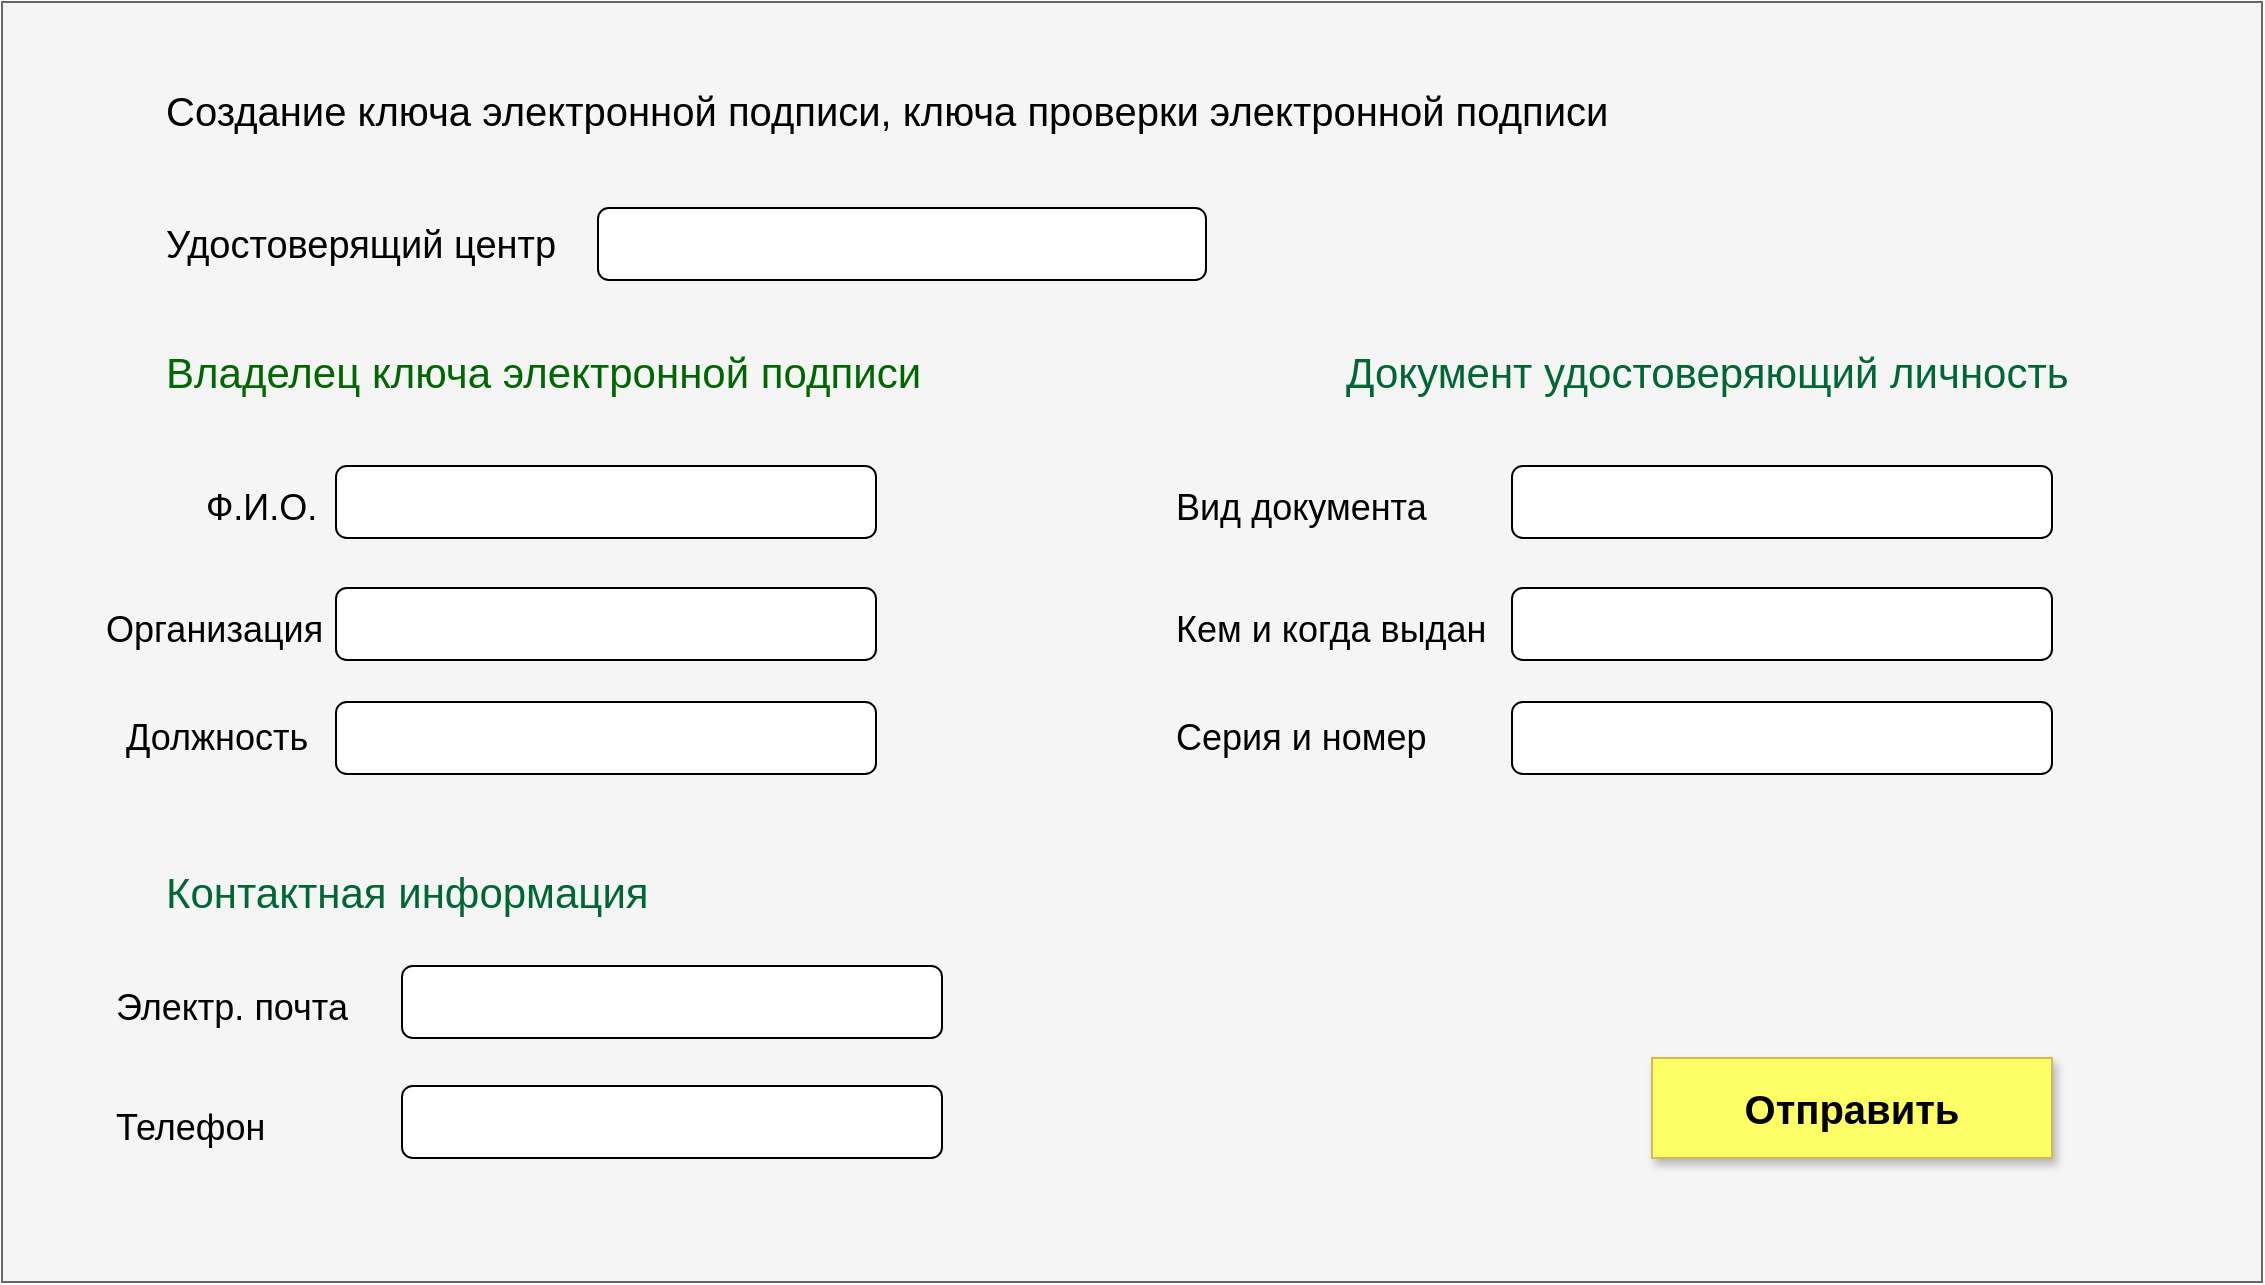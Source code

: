 <mxfile version="10.6.3" type="github"><diagram id="nLGZDEDbWUDTZdDNZIfN" name="Page-1"><mxGraphModel dx="790" dy="651" grid="1" gridSize="10" guides="1" tooltips="1" connect="1" arrows="1" fold="1" page="1" pageScale="1" pageWidth="827" pageHeight="1169" math="0" shadow="0"><root><mxCell id="0"/><mxCell id="1" parent="0"/><mxCell id="xSy0qXQIVPlLvnOJ2axo-2" value="" style="rounded=1;whiteSpace=wrap;html=1;fillColor=#f5f5f5;strokeColor=#666666;arcSize=0;fontColor=#333333;" vertex="1" parent="1"><mxGeometry x="110" width="1130" height="640" as="geometry"/></mxCell><mxCell id="xSy0qXQIVPlLvnOJ2axo-3" value="&lt;span style=&quot;font-size: 20px&quot;&gt;Создание ключа электронной подписи, ключа проверки электронной подписи&lt;/span&gt;&lt;br&gt;" style="text;html=1;resizable=0;points=[];autosize=1;align=left;verticalAlign=top;spacingTop=-4;" vertex="1" parent="1"><mxGeometry x="190" y="40" width="740" height="20" as="geometry"/></mxCell><mxCell id="xSy0qXQIVPlLvnOJ2axo-4" value="&lt;font style=&quot;font-size: 20px&quot;&gt;&lt;b&gt;Отправить&lt;/b&gt;&lt;/font&gt;" style="rounded=1;whiteSpace=wrap;html=1;fillColor=#FFFF66;strokeColor=#d6b656;shadow=1;arcSize=0;" vertex="1" parent="1"><mxGeometry x="935" y="528" width="200" height="50" as="geometry"/></mxCell><mxCell id="xSy0qXQIVPlLvnOJ2axo-5" value="" style="rounded=1;whiteSpace=wrap;html=1;" vertex="1" parent="1"><mxGeometry x="277" y="232" width="270" height="36" as="geometry"/></mxCell><mxCell id="xSy0qXQIVPlLvnOJ2axo-6" value="&lt;span style=&quot;font-size: 19px&quot;&gt;Удостоверящий центр&lt;/span&gt;" style="text;html=1;resizable=0;points=[];autosize=1;align=left;verticalAlign=top;spacingTop=-4;" vertex="1" parent="1"><mxGeometry x="190" y="108" width="210" height="20" as="geometry"/></mxCell><mxCell id="xSy0qXQIVPlLvnOJ2axo-14" value="" style="rounded=1;whiteSpace=wrap;html=1;" vertex="1" parent="1"><mxGeometry x="408" y="103" width="304" height="36" as="geometry"/></mxCell><mxCell id="xSy0qXQIVPlLvnOJ2axo-16" value="&lt;font style=&quot;font-size: 21px&quot; color=&quot;#006600&quot;&gt;Владелец ключа электронной подписи&lt;/font&gt;" style="text;html=1;resizable=0;points=[];autosize=1;align=left;verticalAlign=top;spacingTop=-4;" vertex="1" parent="1"><mxGeometry x="190" y="170" width="390" height="20" as="geometry"/></mxCell><mxCell id="xSy0qXQIVPlLvnOJ2axo-17" value="&lt;font style=&quot;font-size: 18px&quot;&gt;Ф.И.О.&lt;/font&gt;" style="text;html=1;resizable=0;points=[];autosize=1;align=left;verticalAlign=top;spacingTop=-4;" vertex="1" parent="1"><mxGeometry x="210" y="240" width="70" height="20" as="geometry"/></mxCell><mxCell id="xSy0qXQIVPlLvnOJ2axo-18" value="&lt;span style=&quot;font-size: 18px&quot;&gt;Организация&lt;/span&gt;" style="text;html=1;resizable=0;points=[];autosize=1;align=left;verticalAlign=top;spacingTop=-4;" vertex="1" parent="1"><mxGeometry x="160" y="301" width="120" height="20" as="geometry"/></mxCell><mxCell id="xSy0qXQIVPlLvnOJ2axo-19" value="&lt;font style=&quot;font-size: 18px&quot;&gt;Должность&lt;/font&gt;" style="text;html=1;resizable=0;points=[];autosize=1;align=left;verticalAlign=top;spacingTop=-4;" vertex="1" parent="1"><mxGeometry x="170" y="355" width="110" height="20" as="geometry"/></mxCell><mxCell id="xSy0qXQIVPlLvnOJ2axo-20" value="" style="rounded=1;whiteSpace=wrap;html=1;" vertex="1" parent="1"><mxGeometry x="277" y="350" width="270" height="36" as="geometry"/></mxCell><mxCell id="xSy0qXQIVPlLvnOJ2axo-21" value="" style="rounded=1;whiteSpace=wrap;html=1;" vertex="1" parent="1"><mxGeometry x="277" y="293" width="270" height="36" as="geometry"/></mxCell><mxCell id="xSy0qXQIVPlLvnOJ2axo-24" value="&lt;font style=&quot;font-size: 21px&quot; color=&quot;#006633&quot;&gt;Документ удостоверяющий личность&lt;/font&gt;" style="text;html=1;resizable=0;points=[];autosize=1;align=left;verticalAlign=top;spacingTop=-4;" vertex="1" parent="1"><mxGeometry x="780" y="170" width="380" height="20" as="geometry"/></mxCell><mxCell id="xSy0qXQIVPlLvnOJ2axo-25" value="&lt;font style=&quot;font-size: 18px&quot;&gt;Вид документа&lt;/font&gt;" style="text;html=1;resizable=0;points=[];autosize=1;align=left;verticalAlign=top;spacingTop=-4;" vertex="1" parent="1"><mxGeometry x="695" y="240" width="140" height="20" as="geometry"/></mxCell><mxCell id="xSy0qXQIVPlLvnOJ2axo-26" value="&lt;font style=&quot;font-size: 18px&quot;&gt;Серия и номер&lt;/font&gt;" style="text;html=1;resizable=0;points=[];autosize=1;align=left;verticalAlign=top;spacingTop=-4;" vertex="1" parent="1"><mxGeometry x="695" y="355" width="140" height="20" as="geometry"/></mxCell><mxCell id="xSy0qXQIVPlLvnOJ2axo-27" value="&lt;font style=&quot;font-size: 18px&quot;&gt;Кем и когда выдан&lt;/font&gt;" style="text;html=1;resizable=0;points=[];autosize=1;align=left;verticalAlign=top;spacingTop=-4;" vertex="1" parent="1"><mxGeometry x="695" y="301" width="170" height="20" as="geometry"/></mxCell><mxCell id="xSy0qXQIVPlLvnOJ2axo-29" value="" style="rounded=1;whiteSpace=wrap;html=1;" vertex="1" parent="1"><mxGeometry x="865" y="232" width="270" height="36" as="geometry"/></mxCell><mxCell id="xSy0qXQIVPlLvnOJ2axo-30" value="" style="rounded=1;whiteSpace=wrap;html=1;" vertex="1" parent="1"><mxGeometry x="865" y="293" width="270" height="36" as="geometry"/></mxCell><mxCell id="xSy0qXQIVPlLvnOJ2axo-31" value="" style="rounded=1;whiteSpace=wrap;html=1;" vertex="1" parent="1"><mxGeometry x="865" y="350" width="270" height="36" as="geometry"/></mxCell><mxCell id="xSy0qXQIVPlLvnOJ2axo-32" value="&lt;font style=&quot;font-size: 21px&quot; color=&quot;#006633&quot;&gt;Контактная информация&lt;/font&gt;" style="text;html=1;resizable=0;points=[];autosize=1;align=left;verticalAlign=top;spacingTop=-4;" vertex="1" parent="1"><mxGeometry x="190" y="430" width="260" height="20" as="geometry"/></mxCell><mxCell id="xSy0qXQIVPlLvnOJ2axo-33" value="&lt;span style=&quot;font-size: 18px&quot;&gt;Электр. почта&lt;/span&gt;" style="text;html=1;resizable=0;points=[];autosize=1;align=left;verticalAlign=top;spacingTop=-4;" vertex="1" parent="1"><mxGeometry x="165" y="490" width="130" height="20" as="geometry"/></mxCell><mxCell id="xSy0qXQIVPlLvnOJ2axo-34" value="&lt;span style=&quot;font-size: 18px&quot;&gt;Телефон&lt;/span&gt;" style="text;html=1;resizable=0;points=[];autosize=1;align=left;verticalAlign=top;spacingTop=-4;" vertex="1" parent="1"><mxGeometry x="165" y="550" width="90" height="20" as="geometry"/></mxCell><mxCell id="xSy0qXQIVPlLvnOJ2axo-35" value="" style="rounded=1;whiteSpace=wrap;html=1;" vertex="1" parent="1"><mxGeometry x="310" y="482" width="270" height="36" as="geometry"/></mxCell><mxCell id="xSy0qXQIVPlLvnOJ2axo-36" value="" style="rounded=1;whiteSpace=wrap;html=1;" vertex="1" parent="1"><mxGeometry x="310" y="542" width="270" height="36" as="geometry"/></mxCell></root></mxGraphModel></diagram></mxfile>